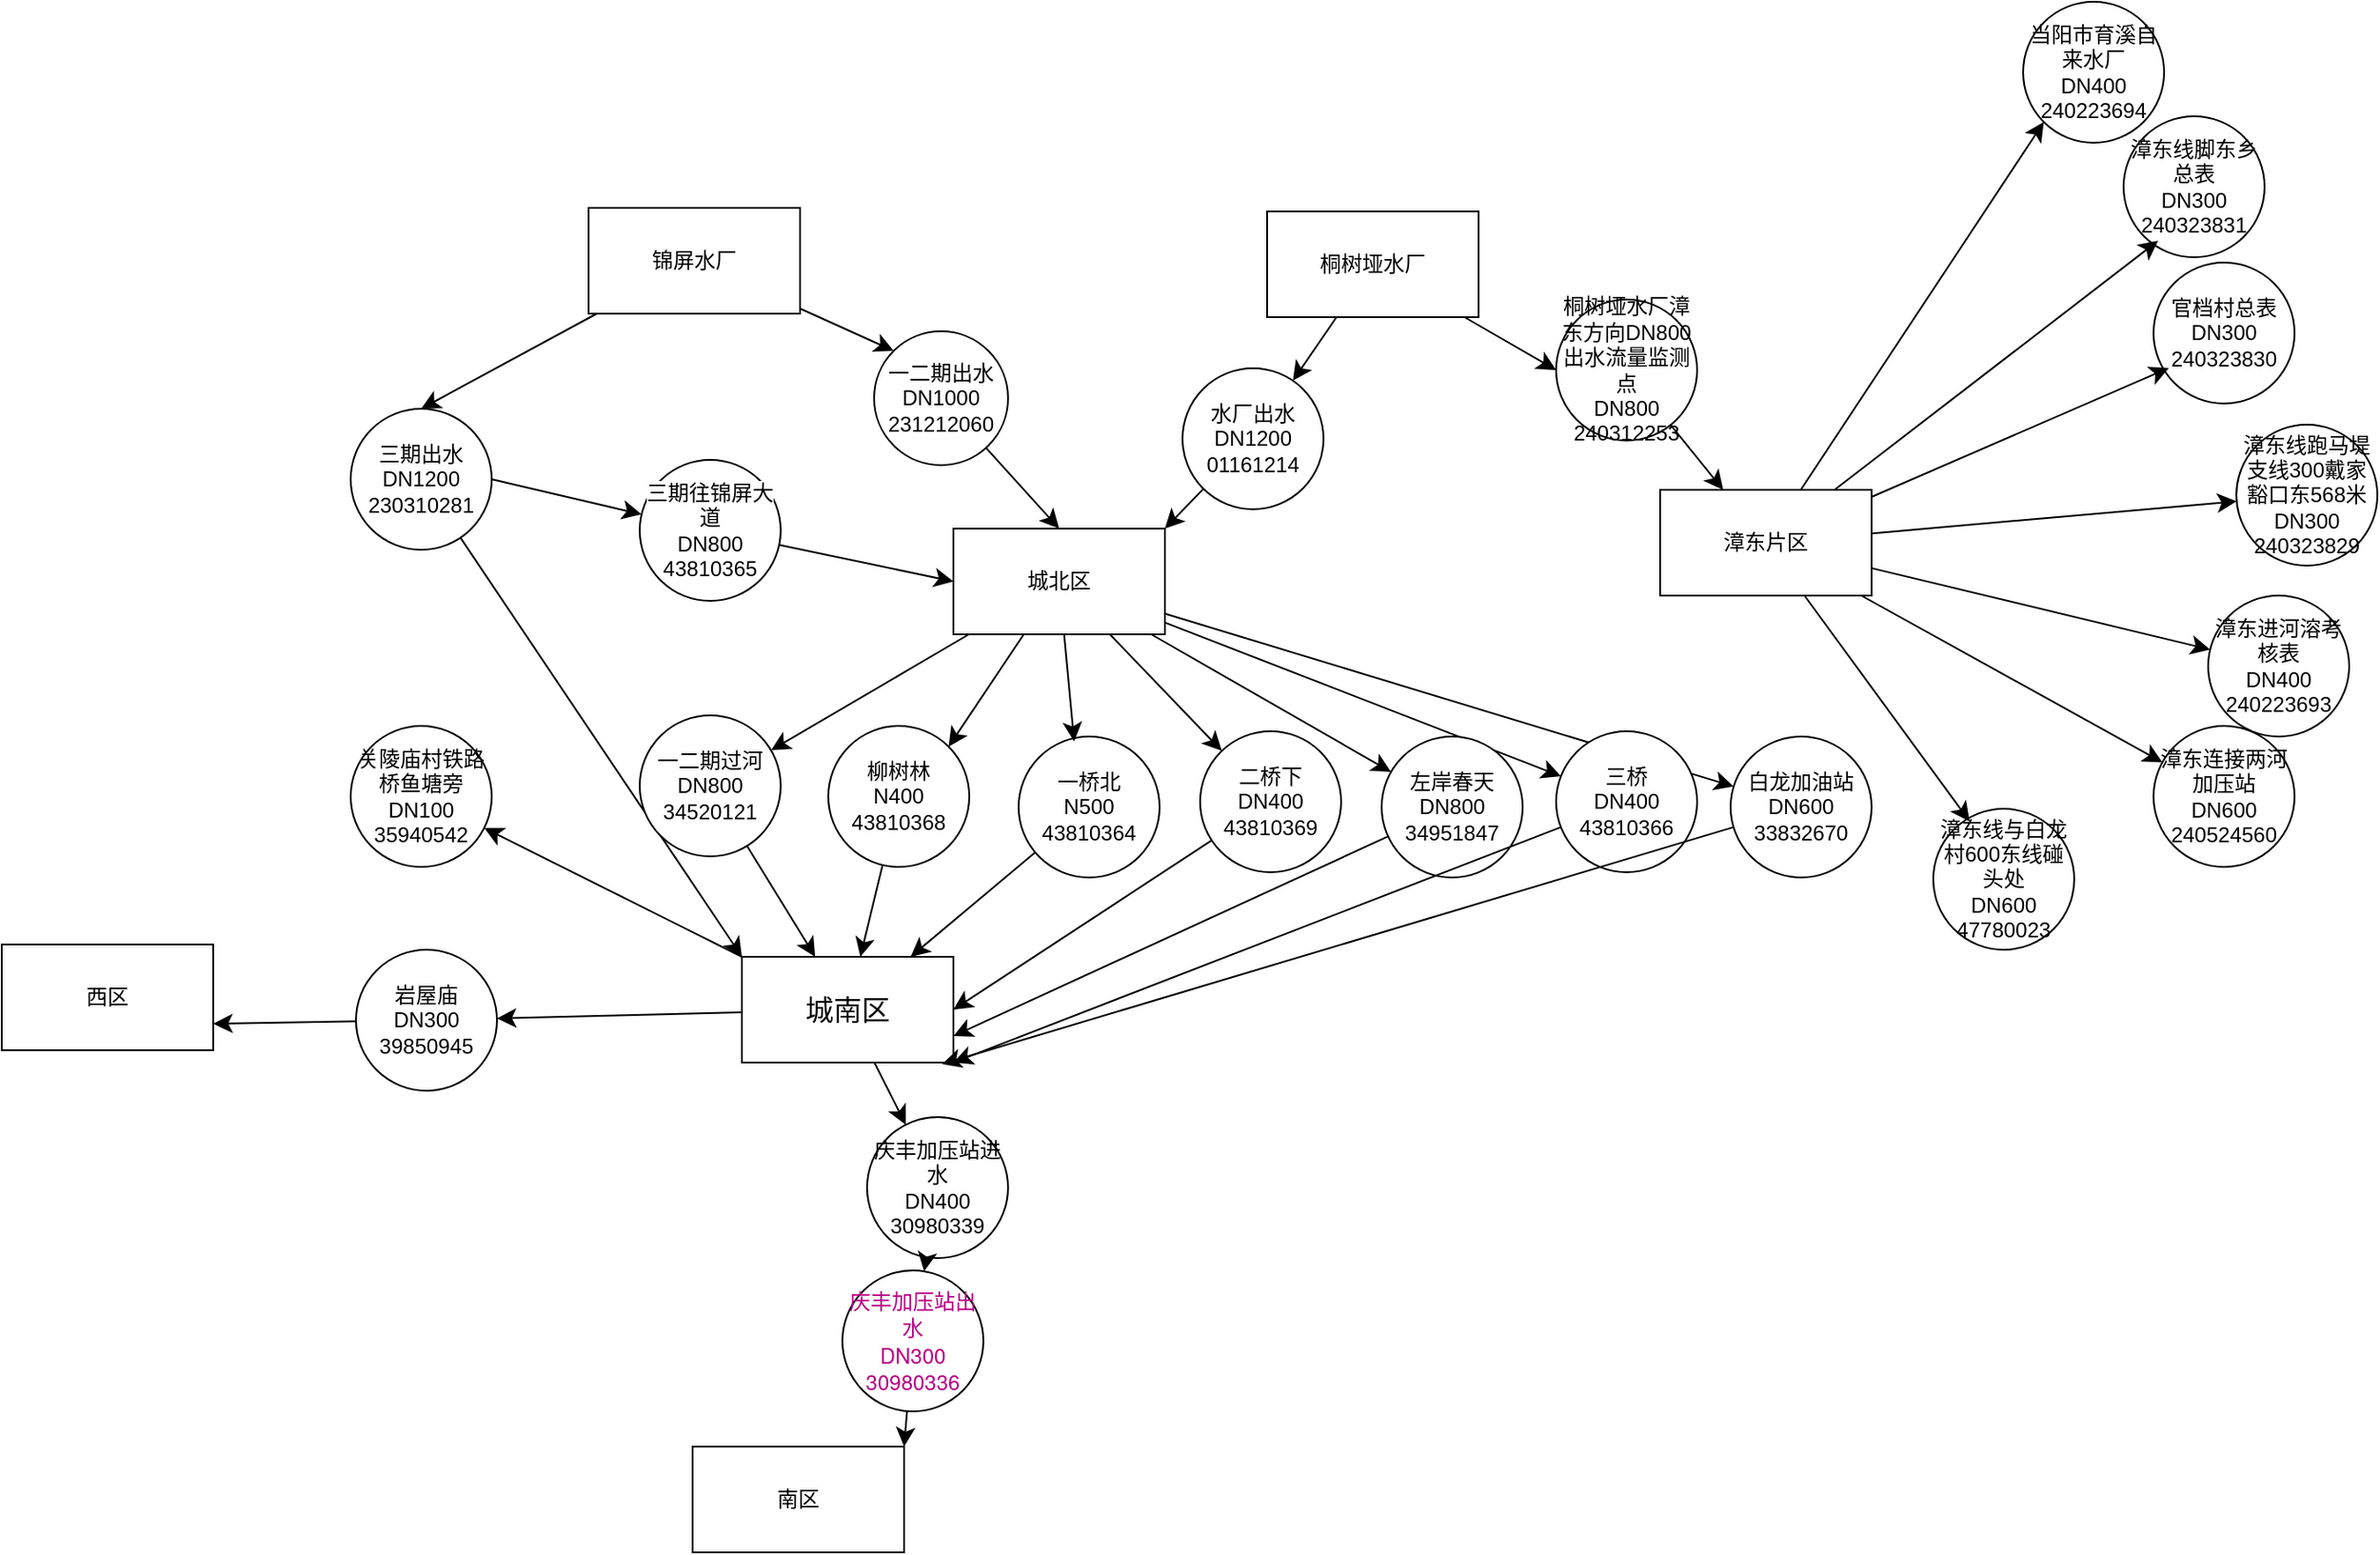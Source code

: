 <mxfile version="27.1.5">
  <diagram name="第 1 页" id="RajWFViMPmjFbBXTySZg">
    <mxGraphModel dx="2095" dy="1695" grid="0" gridSize="10" guides="1" tooltips="1" connect="1" arrows="1" fold="1" page="0" pageScale="1" pageWidth="827" pageHeight="1169" math="0" shadow="0">
      <root>
        <mxCell id="0" />
        <mxCell id="1" parent="0" />
        <mxCell id="kBxTNqgfzR1XNTAzLRre-33" style="edgeStyle=none;curved=1;rounded=0;orthogonalLoop=1;jettySize=auto;html=1;fontSize=12;startSize=8;endSize=8;" edge="1" parent="1" source="kBxTNqgfzR1XNTAzLRre-1" target="kBxTNqgfzR1XNTAzLRre-26">
          <mxGeometry relative="1" as="geometry" />
        </mxCell>
        <mxCell id="kBxTNqgfzR1XNTAzLRre-34" style="edgeStyle=none;curved=1;rounded=0;orthogonalLoop=1;jettySize=auto;html=1;entryX=1;entryY=0;entryDx=0;entryDy=0;fontSize=12;startSize=8;endSize=8;" edge="1" parent="1" source="kBxTNqgfzR1XNTAzLRre-1" target="kBxTNqgfzR1XNTAzLRre-27">
          <mxGeometry relative="1" as="geometry" />
        </mxCell>
        <mxCell id="kBxTNqgfzR1XNTAzLRre-36" style="edgeStyle=none;curved=1;rounded=0;orthogonalLoop=1;jettySize=auto;html=1;fontSize=12;startSize=8;endSize=8;" edge="1" parent="1" source="kBxTNqgfzR1XNTAzLRre-1" target="kBxTNqgfzR1XNTAzLRre-29">
          <mxGeometry relative="1" as="geometry" />
        </mxCell>
        <mxCell id="kBxTNqgfzR1XNTAzLRre-37" style="edgeStyle=none;curved=1;rounded=0;orthogonalLoop=1;jettySize=auto;html=1;fontSize=12;startSize=8;endSize=8;" edge="1" parent="1" source="kBxTNqgfzR1XNTAzLRre-1" target="kBxTNqgfzR1XNTAzLRre-30">
          <mxGeometry relative="1" as="geometry" />
        </mxCell>
        <mxCell id="kBxTNqgfzR1XNTAzLRre-38" style="edgeStyle=none;curved=1;rounded=0;orthogonalLoop=1;jettySize=auto;html=1;fontSize=12;startSize=8;endSize=8;" edge="1" parent="1" source="kBxTNqgfzR1XNTAzLRre-1" target="kBxTNqgfzR1XNTAzLRre-32">
          <mxGeometry relative="1" as="geometry" />
        </mxCell>
        <mxCell id="kBxTNqgfzR1XNTAzLRre-39" style="edgeStyle=none;curved=1;rounded=0;orthogonalLoop=1;jettySize=auto;html=1;fontSize=12;startSize=8;endSize=8;" edge="1" parent="1" source="kBxTNqgfzR1XNTAzLRre-1" target="kBxTNqgfzR1XNTAzLRre-31">
          <mxGeometry relative="1" as="geometry" />
        </mxCell>
        <mxCell id="kBxTNqgfzR1XNTAzLRre-1" value="城北区" style="rounded=0;whiteSpace=wrap;html=1;" vertex="1" parent="1">
          <mxGeometry x="387" y="-240" width="120" height="60" as="geometry" />
        </mxCell>
        <mxCell id="kBxTNqgfzR1XNTAzLRre-5" value="&lt;div&gt;&lt;br/&gt;&lt;/div&gt;" style="edgeStyle=none;curved=1;rounded=0;orthogonalLoop=1;jettySize=auto;html=1;fontSize=12;startSize=8;endSize=8;entryX=0;entryY=0;entryDx=0;entryDy=0;" edge="1" parent="1" source="kBxTNqgfzR1XNTAzLRre-3" target="kBxTNqgfzR1XNTAzLRre-15">
          <mxGeometry relative="1" as="geometry" />
        </mxCell>
        <mxCell id="kBxTNqgfzR1XNTAzLRre-12" style="edgeStyle=none;curved=1;rounded=0;orthogonalLoop=1;jettySize=auto;html=1;fontSize=12;startSize=8;endSize=8;entryX=0.5;entryY=0;entryDx=0;entryDy=0;" edge="1" parent="1" source="kBxTNqgfzR1XNTAzLRre-3" target="kBxTNqgfzR1XNTAzLRre-19">
          <mxGeometry relative="1" as="geometry">
            <mxPoint x="240" y="-232.462" as="targetPoint" />
          </mxGeometry>
        </mxCell>
        <mxCell id="kBxTNqgfzR1XNTAzLRre-3" value="锦屏水厂" style="whiteSpace=wrap;html=1;rounded=0;glass=0;shadow=0;" vertex="1" parent="1">
          <mxGeometry x="180" y="-422" width="120" height="60" as="geometry" />
        </mxCell>
        <mxCell id="kBxTNqgfzR1XNTAzLRre-23" style="edgeStyle=none;curved=1;rounded=0;orthogonalLoop=1;jettySize=auto;html=1;fontSize=12;startSize=8;endSize=8;" edge="1" parent="1" source="kBxTNqgfzR1XNTAzLRre-4" target="kBxTNqgfzR1XNTAzLRre-24">
          <mxGeometry relative="1" as="geometry">
            <mxPoint x="625" y="-315.538" as="targetPoint" />
          </mxGeometry>
        </mxCell>
        <mxCell id="kBxTNqgfzR1XNTAzLRre-54" style="edgeStyle=none;curved=1;rounded=0;orthogonalLoop=1;jettySize=auto;html=1;fontSize=12;startSize=8;endSize=8;entryX=0;entryY=0.5;entryDx=0;entryDy=0;" edge="1" parent="1" source="kBxTNqgfzR1XNTAzLRre-4" target="kBxTNqgfzR1XNTAzLRre-61">
          <mxGeometry relative="1" as="geometry">
            <mxPoint x="802.88" y="-396.08" as="targetPoint" />
          </mxGeometry>
        </mxCell>
        <mxCell id="kBxTNqgfzR1XNTAzLRre-4" value="桐树垭水厂" style="whiteSpace=wrap;html=1;" vertex="1" parent="1">
          <mxGeometry x="565" y="-420" width="120" height="60" as="geometry" />
        </mxCell>
        <mxCell id="kBxTNqgfzR1XNTAzLRre-50" style="edgeStyle=none;curved=1;rounded=0;orthogonalLoop=1;jettySize=auto;html=1;fontSize=12;startSize=8;endSize=8;" edge="1" parent="1" source="kBxTNqgfzR1XNTAzLRre-8" target="kBxTNqgfzR1XNTAzLRre-49">
          <mxGeometry relative="1" as="geometry" />
        </mxCell>
        <mxCell id="kBxTNqgfzR1XNTAzLRre-51" style="edgeStyle=none;curved=1;rounded=0;orthogonalLoop=1;jettySize=auto;html=1;fontSize=12;startSize=8;endSize=8;" edge="1" parent="1" source="kBxTNqgfzR1XNTAzLRre-8" target="kBxTNqgfzR1XNTAzLRre-48">
          <mxGeometry relative="1" as="geometry" />
        </mxCell>
        <mxCell id="kBxTNqgfzR1XNTAzLRre-52" style="edgeStyle=none;curved=1;rounded=0;orthogonalLoop=1;jettySize=auto;html=1;fontSize=12;startSize=8;endSize=8;" edge="1" parent="1" source="kBxTNqgfzR1XNTAzLRre-8" target="kBxTNqgfzR1XNTAzLRre-47">
          <mxGeometry relative="1" as="geometry" />
        </mxCell>
        <mxCell id="kBxTNqgfzR1XNTAzLRre-8" value="&lt;span style=&quot;font-size: 16px; text-wrap-mode: nowrap;&quot;&gt;城南区&lt;/span&gt;" style="rounded=0;whiteSpace=wrap;html=1;" vertex="1" parent="1">
          <mxGeometry x="267" y="3" width="120" height="60" as="geometry" />
        </mxCell>
        <mxCell id="kBxTNqgfzR1XNTAzLRre-14" value="" style="endArrow=classic;html=1;rounded=0;fontSize=12;startSize=8;endSize=8;curved=1;exitX=1;exitY=0.5;exitDx=0;exitDy=0;" edge="1" parent="1" source="kBxTNqgfzR1XNTAzLRre-19" target="kBxTNqgfzR1XNTAzLRre-20">
          <mxGeometry width="50" height="50" relative="1" as="geometry">
            <mxPoint x="239.94" y="-246.0" as="sourcePoint" />
            <mxPoint x="239.62" y="-154.44" as="targetPoint" />
          </mxGeometry>
        </mxCell>
        <mxCell id="kBxTNqgfzR1XNTAzLRre-18" style="edgeStyle=none;curved=1;rounded=0;orthogonalLoop=1;jettySize=auto;html=1;entryX=0.5;entryY=0;entryDx=0;entryDy=0;fontSize=12;startSize=8;endSize=8;" edge="1" parent="1" source="kBxTNqgfzR1XNTAzLRre-15" target="kBxTNqgfzR1XNTAzLRre-1">
          <mxGeometry relative="1" as="geometry" />
        </mxCell>
        <mxCell id="kBxTNqgfzR1XNTAzLRre-15" value="&lt;span style=&quot;forced-color-adjust: none; color: rgb(0, 0, 0); font-family: Helvetica; font-size: 12px; font-style: normal; font-variant-ligatures: normal; font-variant-caps: normal; font-weight: 400; letter-spacing: normal; orphans: 2; text-align: center; text-indent: 0px; text-transform: none; widows: 2; word-spacing: 0px; -webkit-text-stroke-width: 0px; white-space: nowrap; text-decoration-thickness: initial; text-decoration-style: initial; text-decoration-color: initial; background-color: light-dark(rgb(255, 255, 255), rgb(18, 18, 18));&quot;&gt;一二期出水&lt;/span&gt;&lt;br style=&quot;forced-color-adjust: none; color: rgb(0, 0, 0); font-family: Helvetica; font-size: 12px; font-style: normal; font-variant-ligatures: normal; font-variant-caps: normal; font-weight: 400; letter-spacing: normal; orphans: 2; text-align: center; text-indent: 0px; text-transform: none; widows: 2; word-spacing: 0px; -webkit-text-stroke-width: 0px; white-space: nowrap; background-color: rgb(236, 236, 236); text-decoration-thickness: initial; text-decoration-style: initial; text-decoration-color: initial;&quot;&gt;&lt;span style=&quot;forced-color-adjust: none; color: rgb(0, 0, 0); font-family: Helvetica; font-size: 12px; font-style: normal; font-variant-ligatures: normal; font-variant-caps: normal; font-weight: 400; letter-spacing: normal; orphans: 2; text-align: center; text-indent: 0px; text-transform: none; widows: 2; word-spacing: 0px; -webkit-text-stroke-width: 0px; white-space: nowrap; text-decoration-thickness: initial; text-decoration-style: initial; text-decoration-color: initial; background-color: light-dark(rgb(255, 255, 255), rgb(18, 18, 18));&quot;&gt;DN1000&lt;/span&gt;&lt;div&gt;&lt;span style=&quot;forced-color-adjust: none; color: rgb(0, 0, 0); font-family: Helvetica; font-size: 12px; font-style: normal; font-variant-ligatures: normal; font-variant-caps: normal; font-weight: 400; letter-spacing: normal; orphans: 2; text-align: center; text-indent: 0px; text-transform: none; widows: 2; word-spacing: 0px; -webkit-text-stroke-width: 0px; white-space: nowrap; text-decoration-thickness: initial; text-decoration-style: initial; text-decoration-color: initial; background-color: light-dark(rgb(255, 255, 255), rgb(18, 18, 18));&quot;&gt;231212060&lt;/span&gt;&lt;br&gt;&lt;/div&gt;" style="ellipse;whiteSpace=wrap;html=1;aspect=fixed;" vertex="1" parent="1">
          <mxGeometry x="342" y="-352" width="76" height="76" as="geometry" />
        </mxCell>
        <mxCell id="kBxTNqgfzR1XNTAzLRre-22" style="edgeStyle=none;curved=1;rounded=0;orthogonalLoop=1;jettySize=auto;html=1;fontSize=12;startSize=8;endSize=8;entryX=0;entryY=0;entryDx=0;entryDy=0;" edge="1" parent="1" source="kBxTNqgfzR1XNTAzLRre-19" target="kBxTNqgfzR1XNTAzLRre-8">
          <mxGeometry relative="1" as="geometry" />
        </mxCell>
        <mxCell id="kBxTNqgfzR1XNTAzLRre-19" value="&lt;div&gt;三期出水&lt;/div&gt;&lt;div&gt;DN1200&lt;/div&gt;&lt;div&gt;230310281&lt;/div&gt;" style="ellipse;whiteSpace=wrap;html=1;aspect=fixed;" vertex="1" parent="1">
          <mxGeometry x="45" y="-308" width="80" height="80" as="geometry" />
        </mxCell>
        <mxCell id="kBxTNqgfzR1XNTAzLRre-21" style="edgeStyle=none;curved=1;rounded=0;orthogonalLoop=1;jettySize=auto;html=1;entryX=0;entryY=0.5;entryDx=0;entryDy=0;fontSize=12;startSize=8;endSize=8;" edge="1" parent="1" source="kBxTNqgfzR1XNTAzLRre-20" target="kBxTNqgfzR1XNTAzLRre-1">
          <mxGeometry relative="1" as="geometry" />
        </mxCell>
        <mxCell id="kBxTNqgfzR1XNTAzLRre-20" value="&lt;span style=&quot;text-wrap-mode: nowrap; background-color: rgb(255, 255, 255);&quot;&gt;三期往锦屏大道&lt;/span&gt;&lt;br style=&quot;text-wrap-mode: nowrap;&quot;&gt;&lt;span style=&quot;text-wrap-mode: nowrap; background-color: rgb(255, 255, 255);&quot;&gt;DN800&lt;/span&gt;&lt;br style=&quot;text-wrap-mode: nowrap;&quot;&gt;&lt;span style=&quot;text-wrap-mode: nowrap; background-color: rgb(255, 255, 255);&quot;&gt;43810365&lt;/span&gt;" style="ellipse;whiteSpace=wrap;html=1;aspect=fixed;" vertex="1" parent="1">
          <mxGeometry x="209.0" y="-279.0" width="80" height="80" as="geometry" />
        </mxCell>
        <mxCell id="kBxTNqgfzR1XNTAzLRre-25" style="edgeStyle=none;curved=1;rounded=0;orthogonalLoop=1;jettySize=auto;html=1;entryX=1;entryY=0;entryDx=0;entryDy=0;fontSize=12;startSize=8;endSize=8;" edge="1" parent="1" source="kBxTNqgfzR1XNTAzLRre-24" target="kBxTNqgfzR1XNTAzLRre-1">
          <mxGeometry relative="1" as="geometry" />
        </mxCell>
        <mxCell id="kBxTNqgfzR1XNTAzLRre-24" value="&lt;div&gt;水厂出水&lt;/div&gt;&lt;div&gt;DN1200&lt;/div&gt;&lt;div&gt;01161214&lt;/div&gt;" style="ellipse;whiteSpace=wrap;html=1;aspect=fixed;" vertex="1" parent="1">
          <mxGeometry x="517" y="-330.998" width="80" height="80" as="geometry" />
        </mxCell>
        <mxCell id="kBxTNqgfzR1XNTAzLRre-40" style="edgeStyle=none;curved=1;rounded=0;orthogonalLoop=1;jettySize=auto;html=1;fontSize=12;startSize=8;endSize=8;" edge="1" parent="1" source="kBxTNqgfzR1XNTAzLRre-26" target="kBxTNqgfzR1XNTAzLRre-8">
          <mxGeometry relative="1" as="geometry" />
        </mxCell>
        <mxCell id="kBxTNqgfzR1XNTAzLRre-26" value="&lt;div&gt;一二期过河&lt;/div&gt;&lt;div&gt;DN800&lt;/div&gt;&lt;div&gt;34520121&lt;/div&gt;" style="ellipse;whiteSpace=wrap;html=1;aspect=fixed;direction=south;" vertex="1" parent="1">
          <mxGeometry x="209" y="-134" width="80" height="80" as="geometry" />
        </mxCell>
        <mxCell id="kBxTNqgfzR1XNTAzLRre-41" style="edgeStyle=none;curved=1;rounded=0;orthogonalLoop=1;jettySize=auto;html=1;fontSize=12;startSize=8;endSize=8;" edge="1" parent="1" source="kBxTNqgfzR1XNTAzLRre-27" target="kBxTNqgfzR1XNTAzLRre-8">
          <mxGeometry relative="1" as="geometry" />
        </mxCell>
        <mxCell id="kBxTNqgfzR1XNTAzLRre-27" value="&lt;div&gt;柳树林&lt;/div&gt;&lt;div&gt;N400&lt;/div&gt;&lt;div&gt;43810368&lt;/div&gt;" style="ellipse;whiteSpace=wrap;html=1;aspect=fixed;" vertex="1" parent="1">
          <mxGeometry x="316" y="-128" width="80" height="80" as="geometry" />
        </mxCell>
        <mxCell id="kBxTNqgfzR1XNTAzLRre-42" style="edgeStyle=none;curved=1;rounded=0;orthogonalLoop=1;jettySize=auto;html=1;fontSize=12;startSize=8;endSize=8;" edge="1" parent="1" source="kBxTNqgfzR1XNTAzLRre-28" target="kBxTNqgfzR1XNTAzLRre-8">
          <mxGeometry relative="1" as="geometry" />
        </mxCell>
        <mxCell id="kBxTNqgfzR1XNTAzLRre-28" value="&lt;div&gt;一桥北&lt;/div&gt;&lt;div&gt;N500&lt;/div&gt;&lt;div&gt;43810364&lt;/div&gt;" style="ellipse;whiteSpace=wrap;html=1;aspect=fixed;" vertex="1" parent="1">
          <mxGeometry x="424" y="-122" width="80" height="80" as="geometry" />
        </mxCell>
        <mxCell id="kBxTNqgfzR1XNTAzLRre-43" style="edgeStyle=none;curved=1;rounded=0;orthogonalLoop=1;jettySize=auto;html=1;entryX=1;entryY=0.5;entryDx=0;entryDy=0;fontSize=12;startSize=8;endSize=8;" edge="1" parent="1" source="kBxTNqgfzR1XNTAzLRre-29" target="kBxTNqgfzR1XNTAzLRre-8">
          <mxGeometry relative="1" as="geometry" />
        </mxCell>
        <mxCell id="kBxTNqgfzR1XNTAzLRre-29" value="&lt;div&gt;二桥下&lt;/div&gt;&lt;div&gt;DN400&lt;/div&gt;&lt;div&gt;43810369&lt;/div&gt;" style="ellipse;whiteSpace=wrap;html=1;aspect=fixed;" vertex="1" parent="1">
          <mxGeometry x="527" y="-125" width="80" height="80" as="geometry" />
        </mxCell>
        <mxCell id="kBxTNqgfzR1XNTAzLRre-44" style="edgeStyle=none;curved=1;rounded=0;orthogonalLoop=1;jettySize=auto;html=1;entryX=1;entryY=0.75;entryDx=0;entryDy=0;fontSize=12;startSize=8;endSize=8;" edge="1" parent="1" source="kBxTNqgfzR1XNTAzLRre-30" target="kBxTNqgfzR1XNTAzLRre-8">
          <mxGeometry relative="1" as="geometry" />
        </mxCell>
        <mxCell id="kBxTNqgfzR1XNTAzLRre-30" value="&lt;div&gt;左岸春天&lt;/div&gt;&lt;div&gt;DN800&lt;/div&gt;&lt;div&gt;34951847&lt;/div&gt;" style="ellipse;whiteSpace=wrap;html=1;aspect=fixed;" vertex="1" parent="1">
          <mxGeometry x="630" y="-122" width="80" height="80" as="geometry" />
        </mxCell>
        <mxCell id="kBxTNqgfzR1XNTAzLRre-31" value="&lt;div&gt;白龙加油站&lt;/div&gt;&lt;div&gt;DN600&lt;/div&gt;&lt;div&gt;33832670&lt;/div&gt;" style="ellipse;whiteSpace=wrap;html=1;aspect=fixed;" vertex="1" parent="1">
          <mxGeometry x="828" y="-122" width="80" height="80" as="geometry" />
        </mxCell>
        <mxCell id="kBxTNqgfzR1XNTAzLRre-45" style="edgeStyle=none;curved=1;rounded=0;orthogonalLoop=1;jettySize=auto;html=1;entryX=1;entryY=1;entryDx=0;entryDy=0;fontSize=12;startSize=8;endSize=8;" edge="1" parent="1" source="kBxTNqgfzR1XNTAzLRre-32" target="kBxTNqgfzR1XNTAzLRre-8">
          <mxGeometry relative="1" as="geometry" />
        </mxCell>
        <mxCell id="kBxTNqgfzR1XNTAzLRre-32" value="&lt;div&gt;三桥&lt;/div&gt;&lt;div&gt;DN400&lt;/div&gt;&lt;div&gt;43810366&lt;/div&gt;" style="ellipse;whiteSpace=wrap;html=1;aspect=fixed;" vertex="1" parent="1">
          <mxGeometry x="729" y="-125" width="80" height="80" as="geometry" />
        </mxCell>
        <mxCell id="kBxTNqgfzR1XNTAzLRre-35" style="edgeStyle=none;curved=1;rounded=0;orthogonalLoop=1;jettySize=auto;html=1;entryX=0.394;entryY=0.035;entryDx=0;entryDy=0;entryPerimeter=0;fontSize=12;startSize=8;endSize=8;" edge="1" parent="1" source="kBxTNqgfzR1XNTAzLRre-1" target="kBxTNqgfzR1XNTAzLRre-28">
          <mxGeometry relative="1" as="geometry" />
        </mxCell>
        <mxCell id="kBxTNqgfzR1XNTAzLRre-46" style="edgeStyle=none;curved=1;rounded=0;orthogonalLoop=1;jettySize=auto;html=1;entryX=0.946;entryY=1.015;entryDx=0;entryDy=0;entryPerimeter=0;fontSize=12;startSize=8;endSize=8;" edge="1" parent="1" source="kBxTNqgfzR1XNTAzLRre-31" target="kBxTNqgfzR1XNTAzLRre-8">
          <mxGeometry relative="1" as="geometry" />
        </mxCell>
        <mxCell id="kBxTNqgfzR1XNTAzLRre-47" value="&lt;div&gt;关陵庙村铁路桥鱼塘旁&lt;/div&gt;&lt;div&gt;DN100&lt;/div&gt;&lt;div&gt;35940542&lt;/div&gt;" style="ellipse;whiteSpace=wrap;html=1;aspect=fixed;" vertex="1" parent="1">
          <mxGeometry x="45" y="-128" width="80" height="80" as="geometry" />
        </mxCell>
        <mxCell id="kBxTNqgfzR1XNTAzLRre-76" style="edgeStyle=none;curved=1;rounded=0;orthogonalLoop=1;jettySize=auto;html=1;entryX=1;entryY=0.75;entryDx=0;entryDy=0;fontSize=12;startSize=8;endSize=8;" edge="1" parent="1" source="kBxTNqgfzR1XNTAzLRre-48" target="kBxTNqgfzR1XNTAzLRre-75">
          <mxGeometry relative="1" as="geometry" />
        </mxCell>
        <mxCell id="kBxTNqgfzR1XNTAzLRre-48" value="&lt;div&gt;岩屋庙&lt;/div&gt;&lt;div&gt;DN300&lt;/div&gt;&lt;div&gt;39850945&lt;/div&gt;" style="ellipse;whiteSpace=wrap;html=1;aspect=fixed;" vertex="1" parent="1">
          <mxGeometry x="48" y="-1" width="80" height="80" as="geometry" />
        </mxCell>
        <mxCell id="kBxTNqgfzR1XNTAzLRre-49" value="&lt;div&gt;庆丰加压站进水&lt;/div&gt;&lt;div&gt;DN400&lt;/div&gt;&lt;div&gt;30980339&lt;/div&gt;" style="ellipse;whiteSpace=wrap;html=1;aspect=fixed;" vertex="1" parent="1">
          <mxGeometry x="338" y="94" width="80" height="80" as="geometry" />
        </mxCell>
        <mxCell id="kBxTNqgfzR1XNTAzLRre-65" style="edgeStyle=none;curved=1;rounded=0;orthogonalLoop=1;jettySize=auto;html=1;entryX=0;entryY=1;entryDx=0;entryDy=0;fontSize=12;startSize=8;endSize=8;" edge="1" parent="1" source="kBxTNqgfzR1XNTAzLRre-53" target="kBxTNqgfzR1XNTAzLRre-59">
          <mxGeometry relative="1" as="geometry" />
        </mxCell>
        <mxCell id="kBxTNqgfzR1XNTAzLRre-68" style="edgeStyle=none;curved=1;rounded=0;orthogonalLoop=1;jettySize=auto;html=1;fontSize=12;startSize=8;endSize=8;" edge="1" parent="1" source="kBxTNqgfzR1XNTAzLRre-53" target="kBxTNqgfzR1XNTAzLRre-64">
          <mxGeometry relative="1" as="geometry" />
        </mxCell>
        <mxCell id="kBxTNqgfzR1XNTAzLRre-69" style="edgeStyle=none;curved=1;rounded=0;orthogonalLoop=1;jettySize=auto;html=1;fontSize=12;startSize=8;endSize=8;" edge="1" parent="1" source="kBxTNqgfzR1XNTAzLRre-53" target="kBxTNqgfzR1XNTAzLRre-63">
          <mxGeometry relative="1" as="geometry" />
        </mxCell>
        <mxCell id="kBxTNqgfzR1XNTAzLRre-70" style="edgeStyle=none;curved=1;rounded=0;orthogonalLoop=1;jettySize=auto;html=1;fontSize=12;startSize=8;endSize=8;" edge="1" parent="1" source="kBxTNqgfzR1XNTAzLRre-53" target="kBxTNqgfzR1XNTAzLRre-60">
          <mxGeometry relative="1" as="geometry" />
        </mxCell>
        <mxCell id="kBxTNqgfzR1XNTAzLRre-53" value="漳东片区" style="rounded=0;whiteSpace=wrap;html=1;" vertex="1" parent="1">
          <mxGeometry x="788" y="-262" width="120" height="60" as="geometry" />
        </mxCell>
        <mxCell id="kBxTNqgfzR1XNTAzLRre-56" style="edgeStyle=none;curved=1;rounded=0;orthogonalLoop=1;jettySize=auto;html=1;fontSize=12;startSize=8;endSize=8;" edge="1" parent="1" source="kBxTNqgfzR1XNTAzLRre-61" target="kBxTNqgfzR1XNTAzLRre-53">
          <mxGeometry relative="1" as="geometry">
            <mxPoint x="875.081" y="-374.535" as="sourcePoint" />
          </mxGeometry>
        </mxCell>
        <mxCell id="kBxTNqgfzR1XNTAzLRre-57" value="&lt;div&gt;漳东线脚东乡总表&lt;/div&gt;&lt;div&gt;DN300&lt;/div&gt;&lt;div&gt;240323831&lt;/div&gt;" style="ellipse;whiteSpace=wrap;html=1;aspect=fixed;" vertex="1" parent="1">
          <mxGeometry x="1051" y="-474" width="80" height="80" as="geometry" />
        </mxCell>
        <mxCell id="kBxTNqgfzR1XNTAzLRre-58" value="&lt;div&gt;官档村总表&lt;/div&gt;&lt;div&gt;DN300&lt;/div&gt;&lt;div&gt;240323830&lt;/div&gt;" style="ellipse;whiteSpace=wrap;html=1;aspect=fixed;" vertex="1" parent="1">
          <mxGeometry x="1068" y="-391" width="80" height="80" as="geometry" />
        </mxCell>
        <mxCell id="kBxTNqgfzR1XNTAzLRre-59" value="&lt;div&gt;当阳市育溪自来水厂&lt;/div&gt;&lt;div&gt;DN400&lt;/div&gt;&lt;div&gt;240223694&lt;/div&gt;" style="ellipse;whiteSpace=wrap;html=1;aspect=fixed;" vertex="1" parent="1">
          <mxGeometry x="994" y="-539" width="80" height="80" as="geometry" />
        </mxCell>
        <mxCell id="kBxTNqgfzR1XNTAzLRre-60" value="&lt;div&gt;漳东连接两河加压站&lt;/div&gt;&lt;div&gt;DN600&lt;/div&gt;&lt;div&gt;240524560&lt;/div&gt;" style="ellipse;whiteSpace=wrap;html=1;aspect=fixed;" vertex="1" parent="1">
          <mxGeometry x="1068" y="-128" width="80" height="80" as="geometry" />
        </mxCell>
        <mxCell id="kBxTNqgfzR1XNTAzLRre-61" value="&lt;div&gt;桐树垭水厂漳东方向DN800出水流量监测点&lt;/div&gt;&lt;div&gt;DN800&lt;/div&gt;&lt;div&gt;240312253&lt;/div&gt;" style="ellipse;whiteSpace=wrap;html=1;aspect=fixed;" vertex="1" parent="1">
          <mxGeometry x="729" y="-370" width="80" height="80" as="geometry" />
        </mxCell>
        <mxCell id="kBxTNqgfzR1XNTAzLRre-62" value="&lt;div&gt;漳东线与白龙村600东线碰头处&lt;/div&gt;&lt;div&gt;DN600&lt;/div&gt;&lt;div&gt;47780023&lt;/div&gt;" style="ellipse;whiteSpace=wrap;html=1;aspect=fixed;" vertex="1" parent="1">
          <mxGeometry x="943" y="-81" width="80" height="80" as="geometry" />
        </mxCell>
        <mxCell id="kBxTNqgfzR1XNTAzLRre-63" value="&lt;div&gt;漳东进河溶考核表&lt;/div&gt;&lt;div&gt;DN400&lt;/div&gt;&lt;div&gt;240223693&lt;/div&gt;" style="ellipse;whiteSpace=wrap;html=1;aspect=fixed;" vertex="1" parent="1">
          <mxGeometry x="1099" y="-202" width="80" height="80" as="geometry" />
        </mxCell>
        <mxCell id="kBxTNqgfzR1XNTAzLRre-64" value="&lt;div&gt;漳东线跑马堤支线300戴家豁口东568米&lt;/div&gt;&lt;div&gt;DN300&lt;/div&gt;&lt;div&gt;240323829&lt;/div&gt;" style="ellipse;whiteSpace=wrap;html=1;aspect=fixed;" vertex="1" parent="1">
          <mxGeometry x="1115" y="-299" width="80" height="80" as="geometry" />
        </mxCell>
        <mxCell id="kBxTNqgfzR1XNTAzLRre-66" style="edgeStyle=none;curved=1;rounded=0;orthogonalLoop=1;jettySize=auto;html=1;entryX=0.245;entryY=0.883;entryDx=0;entryDy=0;entryPerimeter=0;fontSize=12;startSize=8;endSize=8;" edge="1" parent="1" source="kBxTNqgfzR1XNTAzLRre-53" target="kBxTNqgfzR1XNTAzLRre-57">
          <mxGeometry relative="1" as="geometry" />
        </mxCell>
        <mxCell id="kBxTNqgfzR1XNTAzLRre-67" style="edgeStyle=none;curved=1;rounded=0;orthogonalLoop=1;jettySize=auto;html=1;entryX=0.109;entryY=0.748;entryDx=0;entryDy=0;entryPerimeter=0;fontSize=12;startSize=8;endSize=8;" edge="1" parent="1" source="kBxTNqgfzR1XNTAzLRre-53" target="kBxTNqgfzR1XNTAzLRre-58">
          <mxGeometry relative="1" as="geometry" />
        </mxCell>
        <mxCell id="kBxTNqgfzR1XNTAzLRre-71" style="edgeStyle=none;curved=1;rounded=0;orthogonalLoop=1;jettySize=auto;html=1;entryX=0.258;entryY=0.09;entryDx=0;entryDy=0;entryPerimeter=0;fontSize=12;startSize=8;endSize=8;" edge="1" parent="1" source="kBxTNqgfzR1XNTAzLRre-53" target="kBxTNqgfzR1XNTAzLRre-62">
          <mxGeometry relative="1" as="geometry" />
        </mxCell>
        <mxCell id="kBxTNqgfzR1XNTAzLRre-72" value="南区" style="whiteSpace=wrap;html=1;" vertex="1" parent="1">
          <mxGeometry x="239" y="281" width="120" height="60" as="geometry" />
        </mxCell>
        <mxCell id="kBxTNqgfzR1XNTAzLRre-75" value="西区" style="whiteSpace=wrap;html=1;" vertex="1" parent="1">
          <mxGeometry x="-153" y="-4" width="120" height="60" as="geometry" />
        </mxCell>
        <mxCell id="kBxTNqgfzR1XNTAzLRre-79" style="edgeStyle=none;curved=1;rounded=0;orthogonalLoop=1;jettySize=auto;html=1;entryX=1;entryY=0;entryDx=0;entryDy=0;fontSize=12;startSize=8;endSize=8;" edge="1" parent="1" source="kBxTNqgfzR1XNTAzLRre-77" target="kBxTNqgfzR1XNTAzLRre-72">
          <mxGeometry relative="1" as="geometry" />
        </mxCell>
        <mxCell id="kBxTNqgfzR1XNTAzLRre-77" value="&lt;div style=&quot;&quot;&gt;&lt;font face=&quot;Helvetica Neue, Helvetica, PingFang SC, Tahoma, Arial, sans-serif&quot; color=&quot;rgba(0, 0, 0, 0.85)&quot;&gt;庆丰加压站出水&lt;/font&gt;&lt;/div&gt;&lt;div style=&quot;&quot;&gt;&lt;font face=&quot;Helvetica Neue, Helvetica, PingFang SC, Tahoma, Arial, sans-serif&quot; color=&quot;rgba(0, 0, 0, 0.85)&quot;&gt;DN300&lt;/font&gt;&lt;/div&gt;&lt;div style=&quot;&quot;&gt;&lt;font face=&quot;Helvetica Neue, Helvetica, PingFang SC, Tahoma, Arial, sans-serif&quot; color=&quot;rgba(0, 0, 0, 0.85)&quot;&gt;30980336&lt;/font&gt;&lt;/div&gt;" style="ellipse;whiteSpace=wrap;html=1;aspect=fixed;align=center;" vertex="1" parent="1">
          <mxGeometry x="324" y="181" width="80" height="80" as="geometry" />
        </mxCell>
        <mxCell id="kBxTNqgfzR1XNTAzLRre-78" style="edgeStyle=none;curved=1;rounded=0;orthogonalLoop=1;jettySize=auto;html=1;fontSize=12;startSize=8;endSize=8;" edge="1" parent="1" source="kBxTNqgfzR1XNTAzLRre-49" target="kBxTNqgfzR1XNTAzLRre-77">
          <mxGeometry relative="1" as="geometry" />
        </mxCell>
      </root>
    </mxGraphModel>
  </diagram>
</mxfile>
